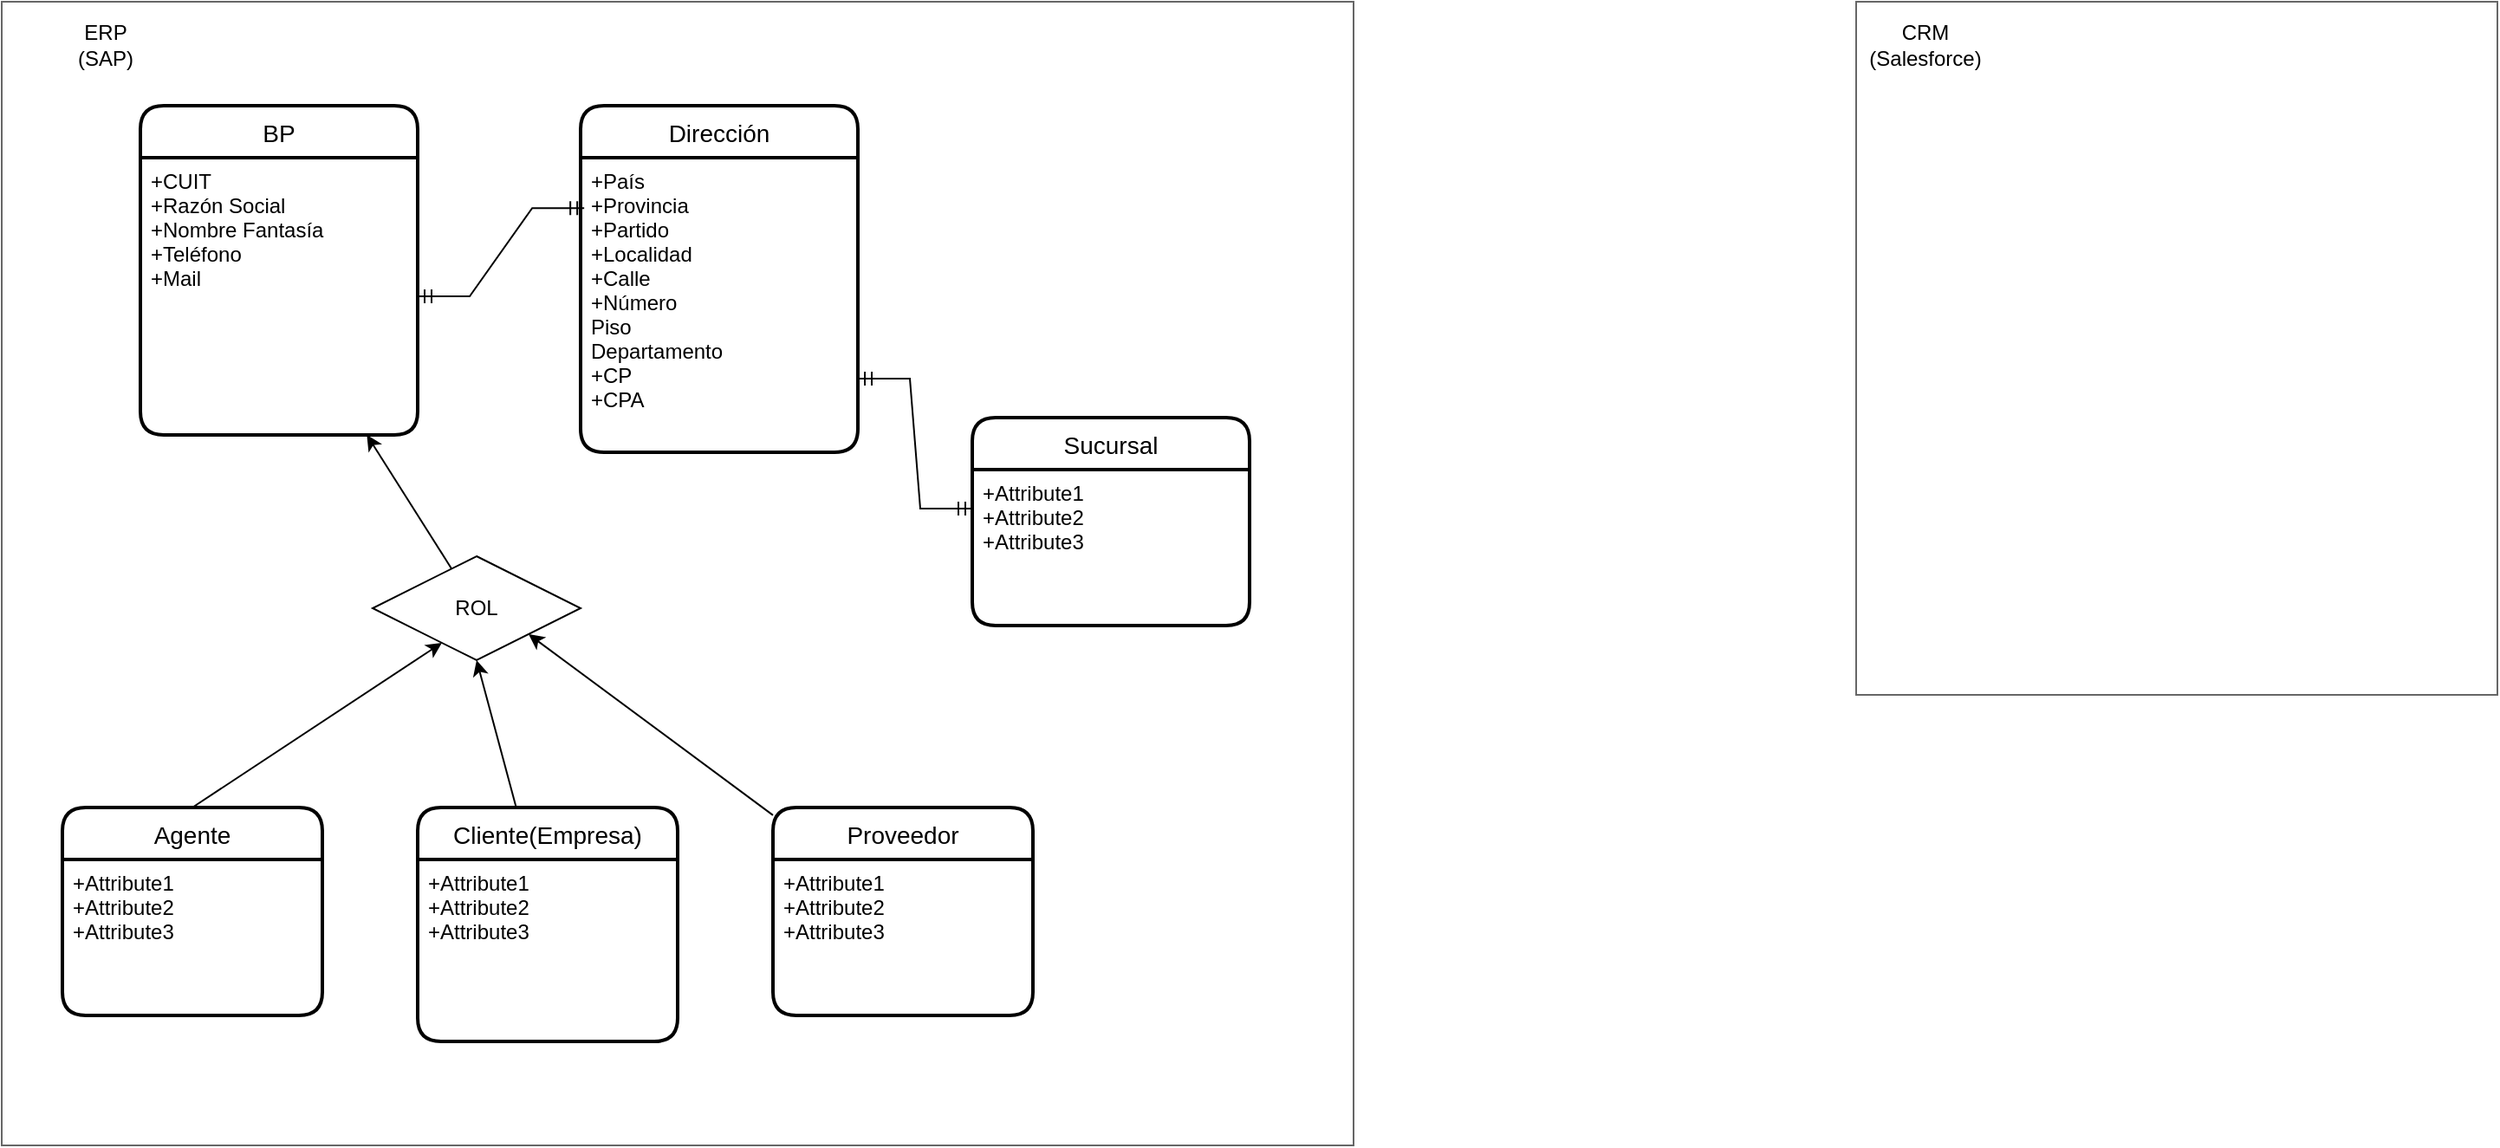 <mxfile version="15.9.4" type="github">
  <diagram id="6co7BUbBsfWILGRwFfAR" name="Page-1">
    <mxGraphModel dx="2144" dy="762" grid="1" gridSize="10" guides="1" tooltips="1" connect="1" arrows="1" fold="1" page="1" pageScale="1" pageWidth="827" pageHeight="1169" math="0" shadow="0">
      <root>
        <mxCell id="0" />
        <mxCell id="1" parent="0" />
        <mxCell id="ar5TCSg6L7ngsMUUVA05-13" value="" style="rounded=0;whiteSpace=wrap;html=1;fillColor=none;fontColor=#333333;strokeColor=#666666;" vertex="1" parent="1">
          <mxGeometry x="-80" y="60" width="780" height="660" as="geometry" />
        </mxCell>
        <mxCell id="ar5TCSg6L7ngsMUUVA05-9" value="ERP (SAP)" style="text;html=1;strokeColor=none;fillColor=none;align=center;verticalAlign=middle;whiteSpace=wrap;rounded=0;" vertex="1" parent="1">
          <mxGeometry x="-50" y="70" width="60" height="30" as="geometry" />
        </mxCell>
        <mxCell id="ar5TCSg6L7ngsMUUVA05-10" value="BP" style="swimlane;childLayout=stackLayout;horizontal=1;startSize=30;horizontalStack=0;rounded=1;fontSize=14;fontStyle=0;strokeWidth=2;resizeParent=0;resizeLast=1;shadow=0;dashed=0;align=center;" vertex="1" parent="1">
          <mxGeometry y="120" width="160" height="190" as="geometry" />
        </mxCell>
        <mxCell id="ar5TCSg6L7ngsMUUVA05-11" value="+CUIT&#xa;+Razón Social&#xa;+Nombre Fantasía&#xa;+Teléfono&#xa;+Mail" style="align=left;strokeColor=none;fillColor=none;spacingLeft=4;fontSize=12;verticalAlign=top;resizable=0;rotatable=0;part=1;" vertex="1" parent="ar5TCSg6L7ngsMUUVA05-10">
          <mxGeometry y="30" width="160" height="160" as="geometry" />
        </mxCell>
        <mxCell id="ar5TCSg6L7ngsMUUVA05-14" value="Dirección" style="swimlane;childLayout=stackLayout;horizontal=1;startSize=30;horizontalStack=0;rounded=1;fontSize=14;fontStyle=0;strokeWidth=2;resizeParent=0;resizeLast=1;shadow=0;dashed=0;align=center;fillColor=none;" vertex="1" parent="1">
          <mxGeometry x="254" y="120" width="160" height="200" as="geometry" />
        </mxCell>
        <mxCell id="ar5TCSg6L7ngsMUUVA05-15" value="+País&#xa;+Provincia&#xa;+Partido&#xa;+Localidad&#xa;+Calle&#xa;+Número&#xa;Piso&#xa;Departamento&#xa;+CP&#xa;+CPA&#xa;" style="align=left;strokeColor=none;fillColor=none;spacingLeft=4;fontSize=12;verticalAlign=top;resizable=0;rotatable=0;part=1;" vertex="1" parent="ar5TCSg6L7ngsMUUVA05-14">
          <mxGeometry y="30" width="160" height="170" as="geometry" />
        </mxCell>
        <mxCell id="ar5TCSg6L7ngsMUUVA05-17" value="" style="edgeStyle=entityRelationEdgeStyle;fontSize=12;html=1;endArrow=ERmandOne;startArrow=ERmandOne;rounded=0;entryX=0.013;entryY=0.171;entryDx=0;entryDy=0;entryPerimeter=0;exitX=1;exitY=0.5;exitDx=0;exitDy=0;" edge="1" parent="1" source="ar5TCSg6L7ngsMUUVA05-11" target="ar5TCSg6L7ngsMUUVA05-15">
          <mxGeometry width="100" height="100" relative="1" as="geometry">
            <mxPoint x="130" y="380" as="sourcePoint" />
            <mxPoint x="230" y="280" as="targetPoint" />
          </mxGeometry>
        </mxCell>
        <mxCell id="ar5TCSg6L7ngsMUUVA05-18" value="Agente" style="swimlane;childLayout=stackLayout;horizontal=1;startSize=30;horizontalStack=0;rounded=1;fontSize=14;fontStyle=0;strokeWidth=2;resizeParent=0;resizeLast=1;shadow=0;dashed=0;align=center;fillColor=none;" vertex="1" parent="1">
          <mxGeometry x="-45" y="525" width="150" height="120" as="geometry" />
        </mxCell>
        <mxCell id="ar5TCSg6L7ngsMUUVA05-19" value="+Attribute1&#xa;+Attribute2&#xa;+Attribute3" style="align=left;strokeColor=none;fillColor=none;spacingLeft=4;fontSize=12;verticalAlign=top;resizable=0;rotatable=0;part=1;" vertex="1" parent="ar5TCSg6L7ngsMUUVA05-18">
          <mxGeometry y="30" width="150" height="90" as="geometry" />
        </mxCell>
        <mxCell id="ar5TCSg6L7ngsMUUVA05-44" style="edgeStyle=none;rounded=0;orthogonalLoop=1;jettySize=auto;html=1;entryX=0.5;entryY=1;entryDx=0;entryDy=0;" edge="1" parent="1" source="ar5TCSg6L7ngsMUUVA05-33" target="ar5TCSg6L7ngsMUUVA05-37">
          <mxGeometry relative="1" as="geometry" />
        </mxCell>
        <mxCell id="ar5TCSg6L7ngsMUUVA05-33" value="Cliente(Empresa)" style="swimlane;childLayout=stackLayout;horizontal=1;startSize=30;horizontalStack=0;rounded=1;fontSize=14;fontStyle=0;strokeWidth=2;resizeParent=0;resizeLast=1;shadow=0;dashed=0;align=center;fillColor=none;" vertex="1" parent="1">
          <mxGeometry x="160" y="525" width="150" height="135" as="geometry" />
        </mxCell>
        <mxCell id="ar5TCSg6L7ngsMUUVA05-34" value="+Attribute1&#xa;+Attribute2&#xa;+Attribute3" style="align=left;strokeColor=none;fillColor=none;spacingLeft=4;fontSize=12;verticalAlign=top;resizable=0;rotatable=0;part=1;" vertex="1" parent="ar5TCSg6L7ngsMUUVA05-33">
          <mxGeometry y="30" width="150" height="105" as="geometry" />
        </mxCell>
        <mxCell id="ar5TCSg6L7ngsMUUVA05-45" style="edgeStyle=none;rounded=0;orthogonalLoop=1;jettySize=auto;html=1;entryX=1;entryY=1;entryDx=0;entryDy=0;" edge="1" parent="1" source="ar5TCSg6L7ngsMUUVA05-35" target="ar5TCSg6L7ngsMUUVA05-37">
          <mxGeometry relative="1" as="geometry" />
        </mxCell>
        <mxCell id="ar5TCSg6L7ngsMUUVA05-35" value="Proveedor" style="swimlane;childLayout=stackLayout;horizontal=1;startSize=30;horizontalStack=0;rounded=1;fontSize=14;fontStyle=0;strokeWidth=2;resizeParent=0;resizeLast=1;shadow=0;dashed=0;align=center;fillColor=none;" vertex="1" parent="1">
          <mxGeometry x="365" y="525" width="150" height="120" as="geometry" />
        </mxCell>
        <mxCell id="ar5TCSg6L7ngsMUUVA05-36" value="+Attribute1&#xa;+Attribute2&#xa;+Attribute3" style="align=left;strokeColor=none;fillColor=none;spacingLeft=4;fontSize=12;verticalAlign=top;resizable=0;rotatable=0;part=1;" vertex="1" parent="ar5TCSg6L7ngsMUUVA05-35">
          <mxGeometry y="30" width="150" height="90" as="geometry" />
        </mxCell>
        <mxCell id="ar5TCSg6L7ngsMUUVA05-46" style="edgeStyle=none;rounded=0;orthogonalLoop=1;jettySize=auto;html=1;" edge="1" parent="1" source="ar5TCSg6L7ngsMUUVA05-37" target="ar5TCSg6L7ngsMUUVA05-11">
          <mxGeometry relative="1" as="geometry" />
        </mxCell>
        <mxCell id="ar5TCSg6L7ngsMUUVA05-37" value="ROL" style="shape=rhombus;perimeter=rhombusPerimeter;whiteSpace=wrap;html=1;align=center;fillColor=none;" vertex="1" parent="1">
          <mxGeometry x="134" y="380" width="120" height="60" as="geometry" />
        </mxCell>
        <mxCell id="ar5TCSg6L7ngsMUUVA05-43" style="edgeStyle=none;rounded=0;orthogonalLoop=1;jettySize=auto;html=1;entryX=0.333;entryY=0.833;entryDx=0;entryDy=0;entryPerimeter=0;exitX=0.5;exitY=0;exitDx=0;exitDy=0;" edge="1" parent="1" source="ar5TCSg6L7ngsMUUVA05-18" target="ar5TCSg6L7ngsMUUVA05-37">
          <mxGeometry relative="1" as="geometry" />
        </mxCell>
        <mxCell id="ar5TCSg6L7ngsMUUVA05-47" value="Sucursal" style="swimlane;childLayout=stackLayout;horizontal=1;startSize=30;horizontalStack=0;rounded=1;fontSize=14;fontStyle=0;strokeWidth=2;resizeParent=0;resizeLast=1;shadow=0;dashed=0;align=center;fillColor=none;" vertex="1" parent="1">
          <mxGeometry x="480" y="300" width="160" height="120" as="geometry" />
        </mxCell>
        <mxCell id="ar5TCSg6L7ngsMUUVA05-48" value="+Attribute1&#xa;+Attribute2&#xa;+Attribute3" style="align=left;strokeColor=none;fillColor=none;spacingLeft=4;fontSize=12;verticalAlign=top;resizable=0;rotatable=0;part=1;" vertex="1" parent="ar5TCSg6L7ngsMUUVA05-47">
          <mxGeometry y="30" width="160" height="90" as="geometry" />
        </mxCell>
        <mxCell id="ar5TCSg6L7ngsMUUVA05-49" value="" style="edgeStyle=entityRelationEdgeStyle;fontSize=12;html=1;endArrow=ERmandOne;startArrow=ERmandOne;rounded=0;entryX=0;entryY=0.25;entryDx=0;entryDy=0;exitX=1;exitY=0.75;exitDx=0;exitDy=0;" edge="1" parent="1" source="ar5TCSg6L7ngsMUUVA05-15" target="ar5TCSg6L7ngsMUUVA05-48">
          <mxGeometry width="100" height="100" relative="1" as="geometry">
            <mxPoint x="170" y="240" as="sourcePoint" />
            <mxPoint x="266.08" y="189.07" as="targetPoint" />
          </mxGeometry>
        </mxCell>
        <mxCell id="ar5TCSg6L7ngsMUUVA05-50" value="" style="rounded=0;whiteSpace=wrap;html=1;fillColor=none;fontColor=#333333;strokeColor=#666666;" vertex="1" parent="1">
          <mxGeometry x="990" y="60" width="370" height="400" as="geometry" />
        </mxCell>
        <mxCell id="ar5TCSg6L7ngsMUUVA05-51" value="CRM (Salesforce)" style="text;html=1;strokeColor=none;fillColor=none;align=center;verticalAlign=middle;whiteSpace=wrap;rounded=0;" vertex="1" parent="1">
          <mxGeometry x="1000" y="70" width="60" height="30" as="geometry" />
        </mxCell>
      </root>
    </mxGraphModel>
  </diagram>
</mxfile>
